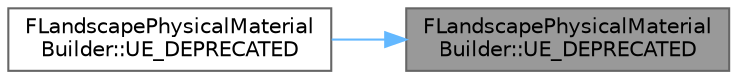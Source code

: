 digraph "FLandscapePhysicalMaterialBuilder::UE_DEPRECATED"
{
 // INTERACTIVE_SVG=YES
 // LATEX_PDF_SIZE
  bgcolor="transparent";
  edge [fontname=Helvetica,fontsize=10,labelfontname=Helvetica,labelfontsize=10];
  node [fontname=Helvetica,fontsize=10,shape=box,height=0.2,width=0.4];
  rankdir="RL";
  Node1 [id="Node000001",label="FLandscapePhysicalMaterial\lBuilder::UE_DEPRECATED",height=0.2,width=0.4,color="gray40", fillcolor="grey60", style="filled", fontcolor="black",tooltip=" "];
  Node1 -> Node2 [id="edge1_Node000001_Node000002",dir="back",color="steelblue1",style="solid",tooltip=" "];
  Node2 [id="Node000002",label="FLandscapePhysicalMaterial\lBuilder::UE_DEPRECATED",height=0.2,width=0.4,color="grey40", fillcolor="white", style="filled",URL="$d2/dd6/classFLandscapePhysicalMaterialBuilder.html#a13deceaf884040e75ed52c066c0b3652",tooltip=" "];
}
